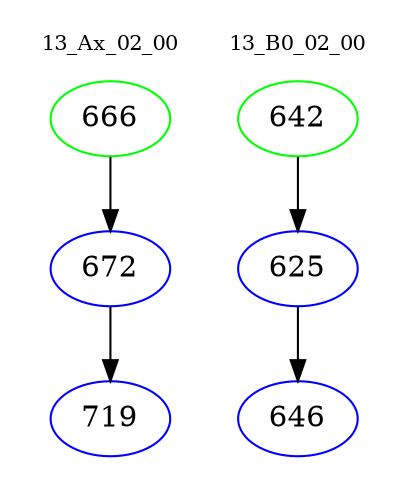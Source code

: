 digraph{
subgraph cluster_0 {
color = white
label = "13_Ax_02_00";
fontsize=10;
T0_666 [label="666", color="green"]
T0_666 -> T0_672 [color="black"]
T0_672 [label="672", color="blue"]
T0_672 -> T0_719 [color="black"]
T0_719 [label="719", color="blue"]
}
subgraph cluster_1 {
color = white
label = "13_B0_02_00";
fontsize=10;
T1_642 [label="642", color="green"]
T1_642 -> T1_625 [color="black"]
T1_625 [label="625", color="blue"]
T1_625 -> T1_646 [color="black"]
T1_646 [label="646", color="blue"]
}
}
